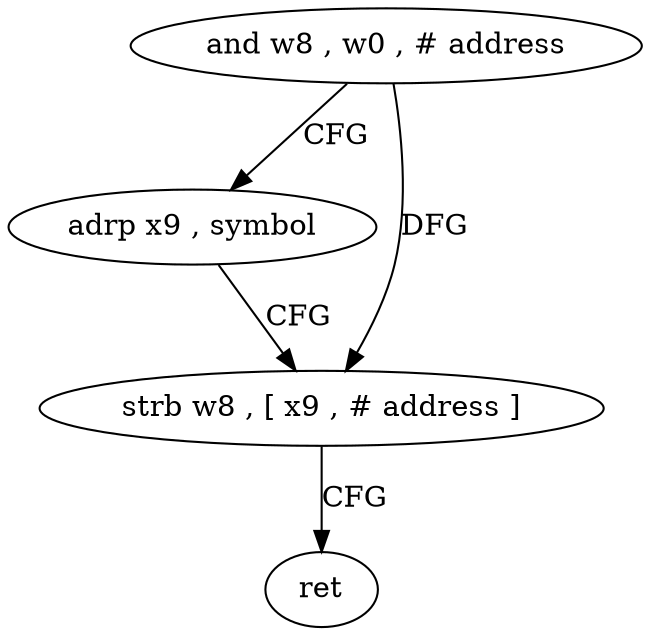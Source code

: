 digraph "func" {
"4205996" [label = "and w8 , w0 , # address" ]
"4206000" [label = "adrp x9 , symbol" ]
"4206004" [label = "strb w8 , [ x9 , # address ]" ]
"4206008" [label = "ret" ]
"4205996" -> "4206000" [ label = "CFG" ]
"4205996" -> "4206004" [ label = "DFG" ]
"4206000" -> "4206004" [ label = "CFG" ]
"4206004" -> "4206008" [ label = "CFG" ]
}
